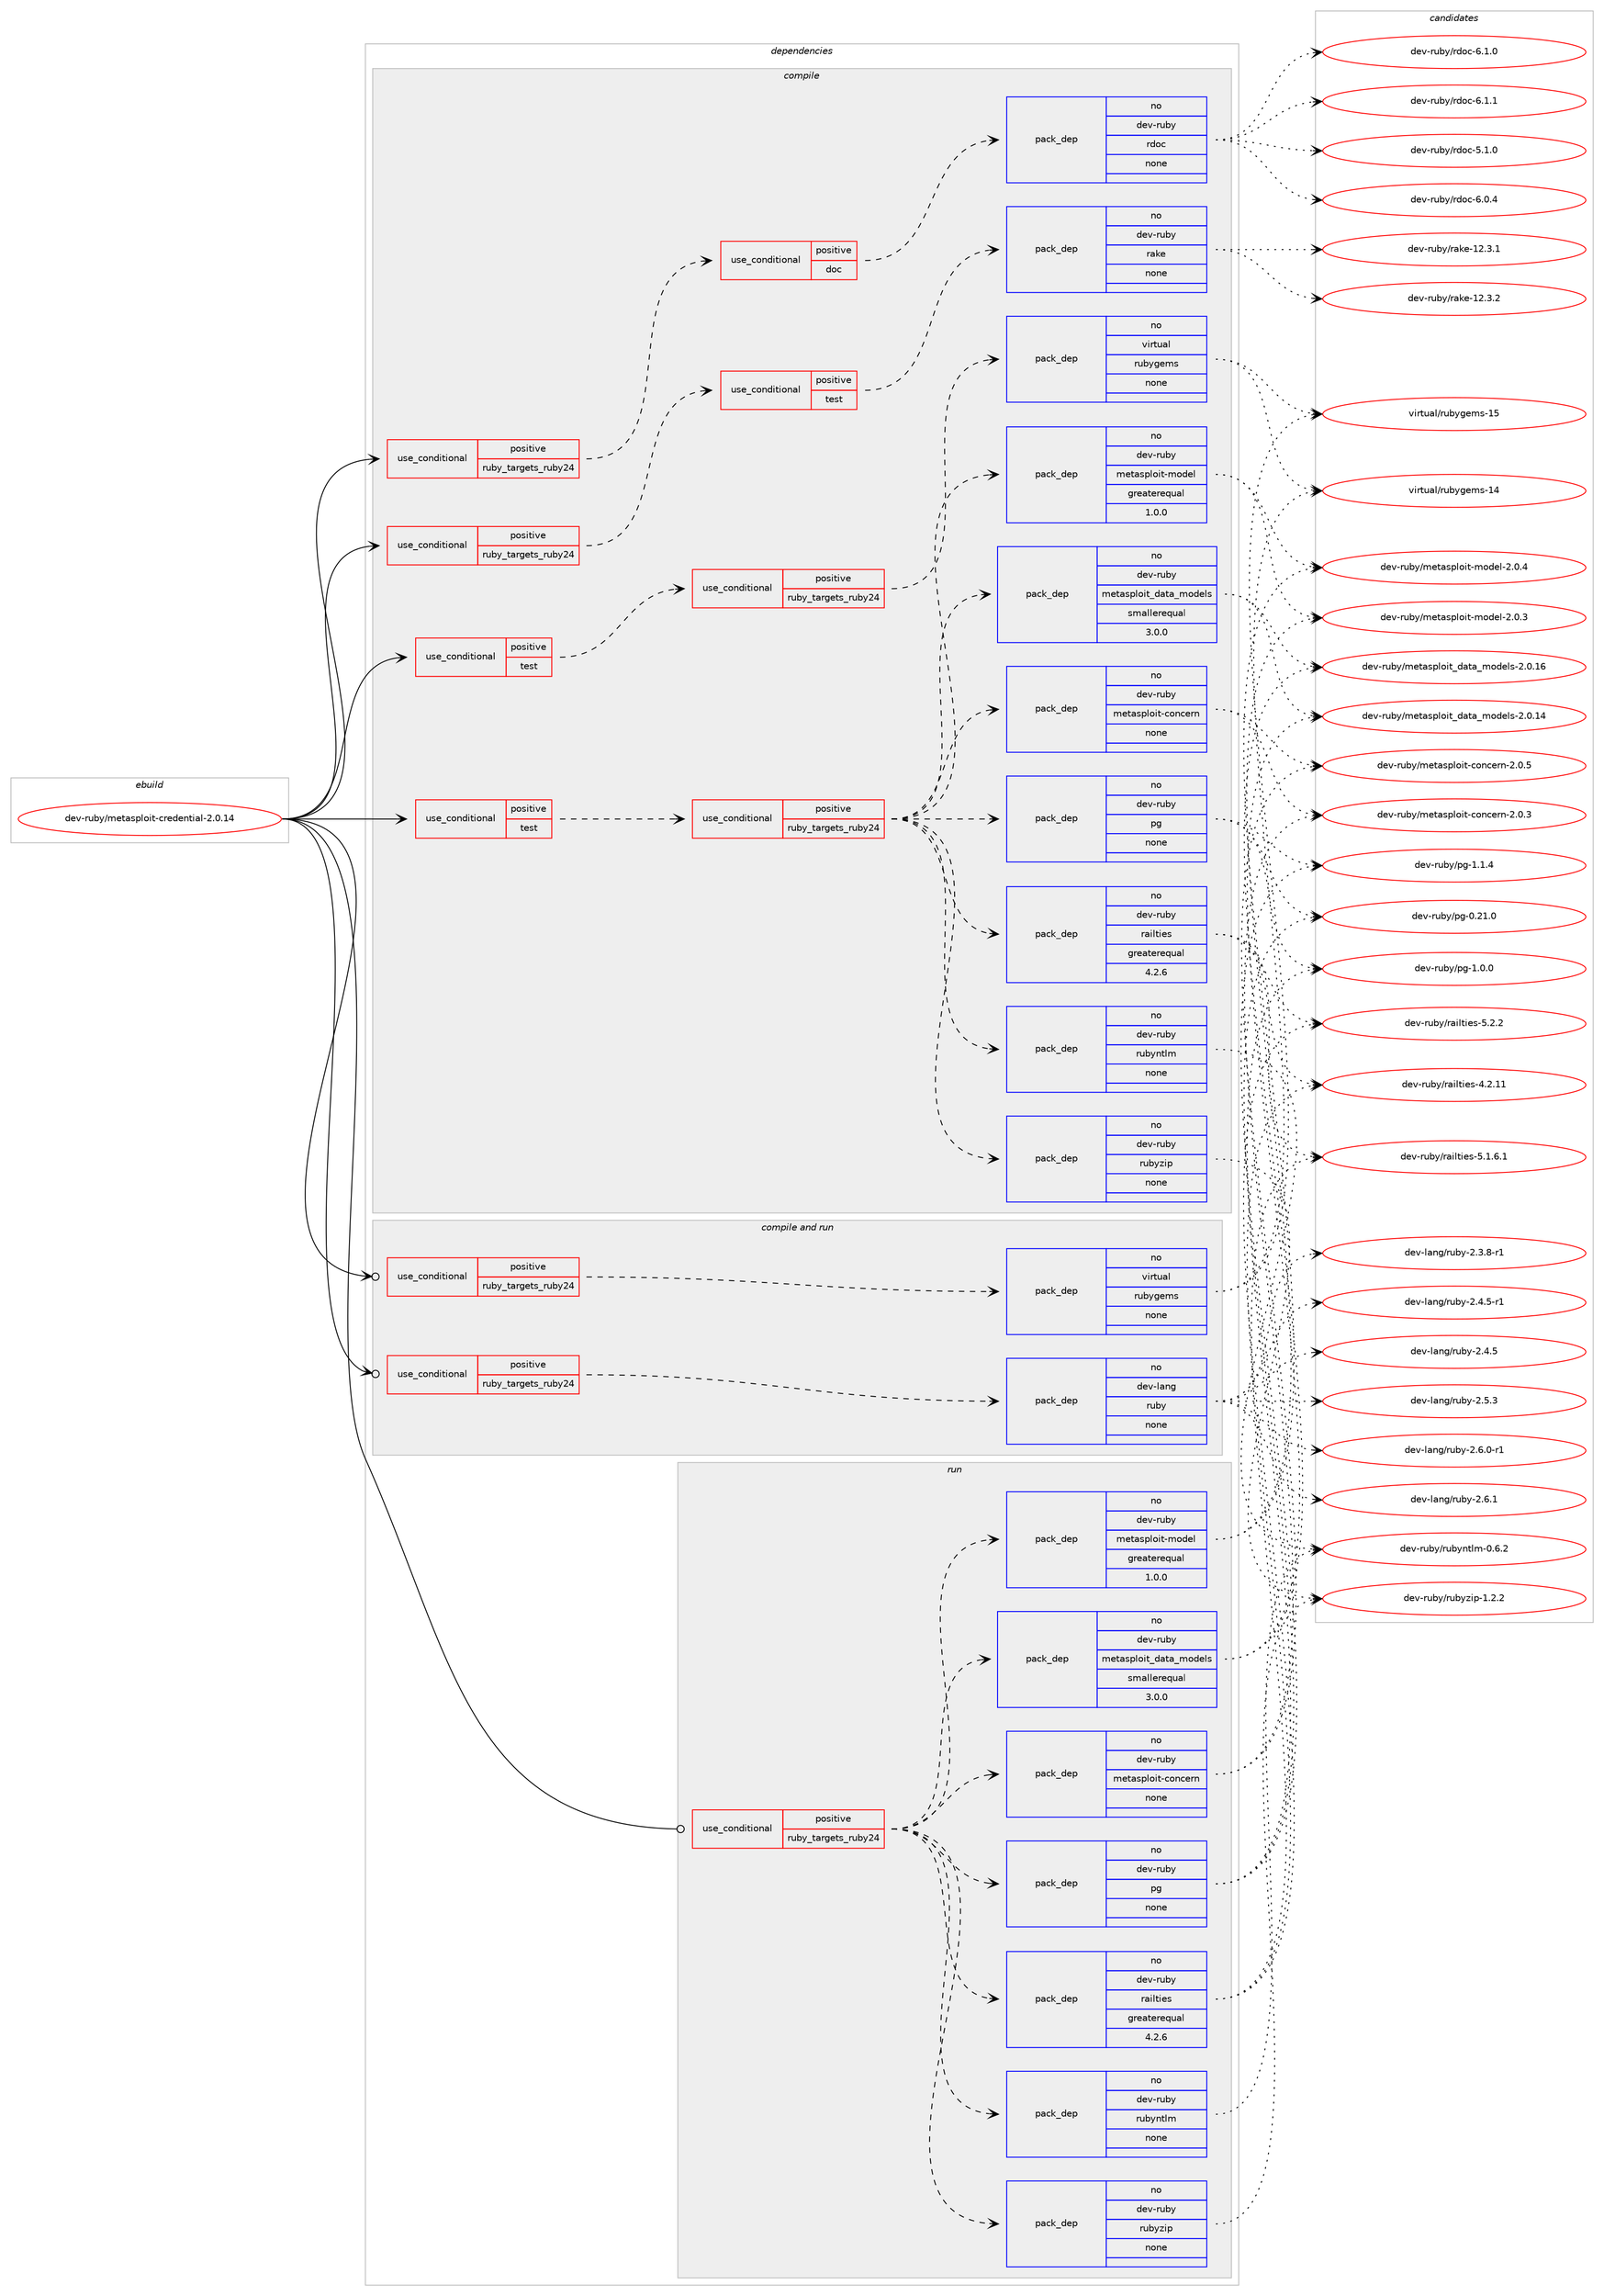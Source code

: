 digraph prolog {

# *************
# Graph options
# *************

newrank=true;
concentrate=true;
compound=true;
graph [rankdir=LR,fontname=Helvetica,fontsize=10,ranksep=1.5];#, ranksep=2.5, nodesep=0.2];
edge  [arrowhead=vee];
node  [fontname=Helvetica,fontsize=10];

# **********
# The ebuild
# **********

subgraph cluster_leftcol {
color=gray;
rank=same;
label=<<i>ebuild</i>>;
id [label="dev-ruby/metasploit-credential-2.0.14", color=red, width=4, href="../dev-ruby/metasploit-credential-2.0.14.svg"];
}

# ****************
# The dependencies
# ****************

subgraph cluster_midcol {
color=gray;
label=<<i>dependencies</i>>;
subgraph cluster_compile {
fillcolor="#eeeeee";
style=filled;
label=<<i>compile</i>>;
subgraph cond405402 {
dependency1504024 [label=<<TABLE BORDER="0" CELLBORDER="1" CELLSPACING="0" CELLPADDING="4"><TR><TD ROWSPAN="3" CELLPADDING="10">use_conditional</TD></TR><TR><TD>positive</TD></TR><TR><TD>ruby_targets_ruby24</TD></TR></TABLE>>, shape=none, color=red];
subgraph cond405403 {
dependency1504025 [label=<<TABLE BORDER="0" CELLBORDER="1" CELLSPACING="0" CELLPADDING="4"><TR><TD ROWSPAN="3" CELLPADDING="10">use_conditional</TD></TR><TR><TD>positive</TD></TR><TR><TD>doc</TD></TR></TABLE>>, shape=none, color=red];
subgraph pack1075161 {
dependency1504026 [label=<<TABLE BORDER="0" CELLBORDER="1" CELLSPACING="0" CELLPADDING="4" WIDTH="220"><TR><TD ROWSPAN="6" CELLPADDING="30">pack_dep</TD></TR><TR><TD WIDTH="110">no</TD></TR><TR><TD>dev-ruby</TD></TR><TR><TD>rdoc</TD></TR><TR><TD>none</TD></TR><TR><TD></TD></TR></TABLE>>, shape=none, color=blue];
}
dependency1504025:e -> dependency1504026:w [weight=20,style="dashed",arrowhead="vee"];
}
dependency1504024:e -> dependency1504025:w [weight=20,style="dashed",arrowhead="vee"];
}
id:e -> dependency1504024:w [weight=20,style="solid",arrowhead="vee"];
subgraph cond405404 {
dependency1504027 [label=<<TABLE BORDER="0" CELLBORDER="1" CELLSPACING="0" CELLPADDING="4"><TR><TD ROWSPAN="3" CELLPADDING="10">use_conditional</TD></TR><TR><TD>positive</TD></TR><TR><TD>ruby_targets_ruby24</TD></TR></TABLE>>, shape=none, color=red];
subgraph cond405405 {
dependency1504028 [label=<<TABLE BORDER="0" CELLBORDER="1" CELLSPACING="0" CELLPADDING="4"><TR><TD ROWSPAN="3" CELLPADDING="10">use_conditional</TD></TR><TR><TD>positive</TD></TR><TR><TD>test</TD></TR></TABLE>>, shape=none, color=red];
subgraph pack1075162 {
dependency1504029 [label=<<TABLE BORDER="0" CELLBORDER="1" CELLSPACING="0" CELLPADDING="4" WIDTH="220"><TR><TD ROWSPAN="6" CELLPADDING="30">pack_dep</TD></TR><TR><TD WIDTH="110">no</TD></TR><TR><TD>dev-ruby</TD></TR><TR><TD>rake</TD></TR><TR><TD>none</TD></TR><TR><TD></TD></TR></TABLE>>, shape=none, color=blue];
}
dependency1504028:e -> dependency1504029:w [weight=20,style="dashed",arrowhead="vee"];
}
dependency1504027:e -> dependency1504028:w [weight=20,style="dashed",arrowhead="vee"];
}
id:e -> dependency1504027:w [weight=20,style="solid",arrowhead="vee"];
subgraph cond405406 {
dependency1504030 [label=<<TABLE BORDER="0" CELLBORDER="1" CELLSPACING="0" CELLPADDING="4"><TR><TD ROWSPAN="3" CELLPADDING="10">use_conditional</TD></TR><TR><TD>positive</TD></TR><TR><TD>test</TD></TR></TABLE>>, shape=none, color=red];
subgraph cond405407 {
dependency1504031 [label=<<TABLE BORDER="0" CELLBORDER="1" CELLSPACING="0" CELLPADDING="4"><TR><TD ROWSPAN="3" CELLPADDING="10">use_conditional</TD></TR><TR><TD>positive</TD></TR><TR><TD>ruby_targets_ruby24</TD></TR></TABLE>>, shape=none, color=red];
subgraph pack1075163 {
dependency1504032 [label=<<TABLE BORDER="0" CELLBORDER="1" CELLSPACING="0" CELLPADDING="4" WIDTH="220"><TR><TD ROWSPAN="6" CELLPADDING="30">pack_dep</TD></TR><TR><TD WIDTH="110">no</TD></TR><TR><TD>dev-ruby</TD></TR><TR><TD>metasploit-concern</TD></TR><TR><TD>none</TD></TR><TR><TD></TD></TR></TABLE>>, shape=none, color=blue];
}
dependency1504031:e -> dependency1504032:w [weight=20,style="dashed",arrowhead="vee"];
subgraph pack1075164 {
dependency1504033 [label=<<TABLE BORDER="0" CELLBORDER="1" CELLSPACING="0" CELLPADDING="4" WIDTH="220"><TR><TD ROWSPAN="6" CELLPADDING="30">pack_dep</TD></TR><TR><TD WIDTH="110">no</TD></TR><TR><TD>dev-ruby</TD></TR><TR><TD>metasploit_data_models</TD></TR><TR><TD>smallerequal</TD></TR><TR><TD>3.0.0</TD></TR></TABLE>>, shape=none, color=blue];
}
dependency1504031:e -> dependency1504033:w [weight=20,style="dashed",arrowhead="vee"];
subgraph pack1075165 {
dependency1504034 [label=<<TABLE BORDER="0" CELLBORDER="1" CELLSPACING="0" CELLPADDING="4" WIDTH="220"><TR><TD ROWSPAN="6" CELLPADDING="30">pack_dep</TD></TR><TR><TD WIDTH="110">no</TD></TR><TR><TD>dev-ruby</TD></TR><TR><TD>metasploit-model</TD></TR><TR><TD>greaterequal</TD></TR><TR><TD>1.0.0</TD></TR></TABLE>>, shape=none, color=blue];
}
dependency1504031:e -> dependency1504034:w [weight=20,style="dashed",arrowhead="vee"];
subgraph pack1075166 {
dependency1504035 [label=<<TABLE BORDER="0" CELLBORDER="1" CELLSPACING="0" CELLPADDING="4" WIDTH="220"><TR><TD ROWSPAN="6" CELLPADDING="30">pack_dep</TD></TR><TR><TD WIDTH="110">no</TD></TR><TR><TD>dev-ruby</TD></TR><TR><TD>rubyzip</TD></TR><TR><TD>none</TD></TR><TR><TD></TD></TR></TABLE>>, shape=none, color=blue];
}
dependency1504031:e -> dependency1504035:w [weight=20,style="dashed",arrowhead="vee"];
subgraph pack1075167 {
dependency1504036 [label=<<TABLE BORDER="0" CELLBORDER="1" CELLSPACING="0" CELLPADDING="4" WIDTH="220"><TR><TD ROWSPAN="6" CELLPADDING="30">pack_dep</TD></TR><TR><TD WIDTH="110">no</TD></TR><TR><TD>dev-ruby</TD></TR><TR><TD>rubyntlm</TD></TR><TR><TD>none</TD></TR><TR><TD></TD></TR></TABLE>>, shape=none, color=blue];
}
dependency1504031:e -> dependency1504036:w [weight=20,style="dashed",arrowhead="vee"];
subgraph pack1075168 {
dependency1504037 [label=<<TABLE BORDER="0" CELLBORDER="1" CELLSPACING="0" CELLPADDING="4" WIDTH="220"><TR><TD ROWSPAN="6" CELLPADDING="30">pack_dep</TD></TR><TR><TD WIDTH="110">no</TD></TR><TR><TD>dev-ruby</TD></TR><TR><TD>railties</TD></TR><TR><TD>greaterequal</TD></TR><TR><TD>4.2.6</TD></TR></TABLE>>, shape=none, color=blue];
}
dependency1504031:e -> dependency1504037:w [weight=20,style="dashed",arrowhead="vee"];
subgraph pack1075169 {
dependency1504038 [label=<<TABLE BORDER="0" CELLBORDER="1" CELLSPACING="0" CELLPADDING="4" WIDTH="220"><TR><TD ROWSPAN="6" CELLPADDING="30">pack_dep</TD></TR><TR><TD WIDTH="110">no</TD></TR><TR><TD>dev-ruby</TD></TR><TR><TD>pg</TD></TR><TR><TD>none</TD></TR><TR><TD></TD></TR></TABLE>>, shape=none, color=blue];
}
dependency1504031:e -> dependency1504038:w [weight=20,style="dashed",arrowhead="vee"];
}
dependency1504030:e -> dependency1504031:w [weight=20,style="dashed",arrowhead="vee"];
}
id:e -> dependency1504030:w [weight=20,style="solid",arrowhead="vee"];
subgraph cond405408 {
dependency1504039 [label=<<TABLE BORDER="0" CELLBORDER="1" CELLSPACING="0" CELLPADDING="4"><TR><TD ROWSPAN="3" CELLPADDING="10">use_conditional</TD></TR><TR><TD>positive</TD></TR><TR><TD>test</TD></TR></TABLE>>, shape=none, color=red];
subgraph cond405409 {
dependency1504040 [label=<<TABLE BORDER="0" CELLBORDER="1" CELLSPACING="0" CELLPADDING="4"><TR><TD ROWSPAN="3" CELLPADDING="10">use_conditional</TD></TR><TR><TD>positive</TD></TR><TR><TD>ruby_targets_ruby24</TD></TR></TABLE>>, shape=none, color=red];
subgraph pack1075170 {
dependency1504041 [label=<<TABLE BORDER="0" CELLBORDER="1" CELLSPACING="0" CELLPADDING="4" WIDTH="220"><TR><TD ROWSPAN="6" CELLPADDING="30">pack_dep</TD></TR><TR><TD WIDTH="110">no</TD></TR><TR><TD>virtual</TD></TR><TR><TD>rubygems</TD></TR><TR><TD>none</TD></TR><TR><TD></TD></TR></TABLE>>, shape=none, color=blue];
}
dependency1504040:e -> dependency1504041:w [weight=20,style="dashed",arrowhead="vee"];
}
dependency1504039:e -> dependency1504040:w [weight=20,style="dashed",arrowhead="vee"];
}
id:e -> dependency1504039:w [weight=20,style="solid",arrowhead="vee"];
}
subgraph cluster_compileandrun {
fillcolor="#eeeeee";
style=filled;
label=<<i>compile and run</i>>;
subgraph cond405410 {
dependency1504042 [label=<<TABLE BORDER="0" CELLBORDER="1" CELLSPACING="0" CELLPADDING="4"><TR><TD ROWSPAN="3" CELLPADDING="10">use_conditional</TD></TR><TR><TD>positive</TD></TR><TR><TD>ruby_targets_ruby24</TD></TR></TABLE>>, shape=none, color=red];
subgraph pack1075171 {
dependency1504043 [label=<<TABLE BORDER="0" CELLBORDER="1" CELLSPACING="0" CELLPADDING="4" WIDTH="220"><TR><TD ROWSPAN="6" CELLPADDING="30">pack_dep</TD></TR><TR><TD WIDTH="110">no</TD></TR><TR><TD>dev-lang</TD></TR><TR><TD>ruby</TD></TR><TR><TD>none</TD></TR><TR><TD></TD></TR></TABLE>>, shape=none, color=blue];
}
dependency1504042:e -> dependency1504043:w [weight=20,style="dashed",arrowhead="vee"];
}
id:e -> dependency1504042:w [weight=20,style="solid",arrowhead="odotvee"];
subgraph cond405411 {
dependency1504044 [label=<<TABLE BORDER="0" CELLBORDER="1" CELLSPACING="0" CELLPADDING="4"><TR><TD ROWSPAN="3" CELLPADDING="10">use_conditional</TD></TR><TR><TD>positive</TD></TR><TR><TD>ruby_targets_ruby24</TD></TR></TABLE>>, shape=none, color=red];
subgraph pack1075172 {
dependency1504045 [label=<<TABLE BORDER="0" CELLBORDER="1" CELLSPACING="0" CELLPADDING="4" WIDTH="220"><TR><TD ROWSPAN="6" CELLPADDING="30">pack_dep</TD></TR><TR><TD WIDTH="110">no</TD></TR><TR><TD>virtual</TD></TR><TR><TD>rubygems</TD></TR><TR><TD>none</TD></TR><TR><TD></TD></TR></TABLE>>, shape=none, color=blue];
}
dependency1504044:e -> dependency1504045:w [weight=20,style="dashed",arrowhead="vee"];
}
id:e -> dependency1504044:w [weight=20,style="solid",arrowhead="odotvee"];
}
subgraph cluster_run {
fillcolor="#eeeeee";
style=filled;
label=<<i>run</i>>;
subgraph cond405412 {
dependency1504046 [label=<<TABLE BORDER="0" CELLBORDER="1" CELLSPACING="0" CELLPADDING="4"><TR><TD ROWSPAN="3" CELLPADDING="10">use_conditional</TD></TR><TR><TD>positive</TD></TR><TR><TD>ruby_targets_ruby24</TD></TR></TABLE>>, shape=none, color=red];
subgraph pack1075173 {
dependency1504047 [label=<<TABLE BORDER="0" CELLBORDER="1" CELLSPACING="0" CELLPADDING="4" WIDTH="220"><TR><TD ROWSPAN="6" CELLPADDING="30">pack_dep</TD></TR><TR><TD WIDTH="110">no</TD></TR><TR><TD>dev-ruby</TD></TR><TR><TD>metasploit-concern</TD></TR><TR><TD>none</TD></TR><TR><TD></TD></TR></TABLE>>, shape=none, color=blue];
}
dependency1504046:e -> dependency1504047:w [weight=20,style="dashed",arrowhead="vee"];
subgraph pack1075174 {
dependency1504048 [label=<<TABLE BORDER="0" CELLBORDER="1" CELLSPACING="0" CELLPADDING="4" WIDTH="220"><TR><TD ROWSPAN="6" CELLPADDING="30">pack_dep</TD></TR><TR><TD WIDTH="110">no</TD></TR><TR><TD>dev-ruby</TD></TR><TR><TD>metasploit_data_models</TD></TR><TR><TD>smallerequal</TD></TR><TR><TD>3.0.0</TD></TR></TABLE>>, shape=none, color=blue];
}
dependency1504046:e -> dependency1504048:w [weight=20,style="dashed",arrowhead="vee"];
subgraph pack1075175 {
dependency1504049 [label=<<TABLE BORDER="0" CELLBORDER="1" CELLSPACING="0" CELLPADDING="4" WIDTH="220"><TR><TD ROWSPAN="6" CELLPADDING="30">pack_dep</TD></TR><TR><TD WIDTH="110">no</TD></TR><TR><TD>dev-ruby</TD></TR><TR><TD>metasploit-model</TD></TR><TR><TD>greaterequal</TD></TR><TR><TD>1.0.0</TD></TR></TABLE>>, shape=none, color=blue];
}
dependency1504046:e -> dependency1504049:w [weight=20,style="dashed",arrowhead="vee"];
subgraph pack1075176 {
dependency1504050 [label=<<TABLE BORDER="0" CELLBORDER="1" CELLSPACING="0" CELLPADDING="4" WIDTH="220"><TR><TD ROWSPAN="6" CELLPADDING="30">pack_dep</TD></TR><TR><TD WIDTH="110">no</TD></TR><TR><TD>dev-ruby</TD></TR><TR><TD>rubyzip</TD></TR><TR><TD>none</TD></TR><TR><TD></TD></TR></TABLE>>, shape=none, color=blue];
}
dependency1504046:e -> dependency1504050:w [weight=20,style="dashed",arrowhead="vee"];
subgraph pack1075177 {
dependency1504051 [label=<<TABLE BORDER="0" CELLBORDER="1" CELLSPACING="0" CELLPADDING="4" WIDTH="220"><TR><TD ROWSPAN="6" CELLPADDING="30">pack_dep</TD></TR><TR><TD WIDTH="110">no</TD></TR><TR><TD>dev-ruby</TD></TR><TR><TD>rubyntlm</TD></TR><TR><TD>none</TD></TR><TR><TD></TD></TR></TABLE>>, shape=none, color=blue];
}
dependency1504046:e -> dependency1504051:w [weight=20,style="dashed",arrowhead="vee"];
subgraph pack1075178 {
dependency1504052 [label=<<TABLE BORDER="0" CELLBORDER="1" CELLSPACING="0" CELLPADDING="4" WIDTH="220"><TR><TD ROWSPAN="6" CELLPADDING="30">pack_dep</TD></TR><TR><TD WIDTH="110">no</TD></TR><TR><TD>dev-ruby</TD></TR><TR><TD>railties</TD></TR><TR><TD>greaterequal</TD></TR><TR><TD>4.2.6</TD></TR></TABLE>>, shape=none, color=blue];
}
dependency1504046:e -> dependency1504052:w [weight=20,style="dashed",arrowhead="vee"];
subgraph pack1075179 {
dependency1504053 [label=<<TABLE BORDER="0" CELLBORDER="1" CELLSPACING="0" CELLPADDING="4" WIDTH="220"><TR><TD ROWSPAN="6" CELLPADDING="30">pack_dep</TD></TR><TR><TD WIDTH="110">no</TD></TR><TR><TD>dev-ruby</TD></TR><TR><TD>pg</TD></TR><TR><TD>none</TD></TR><TR><TD></TD></TR></TABLE>>, shape=none, color=blue];
}
dependency1504046:e -> dependency1504053:w [weight=20,style="dashed",arrowhead="vee"];
}
id:e -> dependency1504046:w [weight=20,style="solid",arrowhead="odot"];
}
}

# **************
# The candidates
# **************

subgraph cluster_choices {
rank=same;
color=gray;
label=<<i>candidates</i>>;

subgraph choice1075161 {
color=black;
nodesep=1;
choice10010111845114117981214711410011199455346494648 [label="dev-ruby/rdoc-5.1.0", color=red, width=4,href="../dev-ruby/rdoc-5.1.0.svg"];
choice10010111845114117981214711410011199455446484652 [label="dev-ruby/rdoc-6.0.4", color=red, width=4,href="../dev-ruby/rdoc-6.0.4.svg"];
choice10010111845114117981214711410011199455446494648 [label="dev-ruby/rdoc-6.1.0", color=red, width=4,href="../dev-ruby/rdoc-6.1.0.svg"];
choice10010111845114117981214711410011199455446494649 [label="dev-ruby/rdoc-6.1.1", color=red, width=4,href="../dev-ruby/rdoc-6.1.1.svg"];
dependency1504026:e -> choice10010111845114117981214711410011199455346494648:w [style=dotted,weight="100"];
dependency1504026:e -> choice10010111845114117981214711410011199455446484652:w [style=dotted,weight="100"];
dependency1504026:e -> choice10010111845114117981214711410011199455446494648:w [style=dotted,weight="100"];
dependency1504026:e -> choice10010111845114117981214711410011199455446494649:w [style=dotted,weight="100"];
}
subgraph choice1075162 {
color=black;
nodesep=1;
choice1001011184511411798121471149710710145495046514649 [label="dev-ruby/rake-12.3.1", color=red, width=4,href="../dev-ruby/rake-12.3.1.svg"];
choice1001011184511411798121471149710710145495046514650 [label="dev-ruby/rake-12.3.2", color=red, width=4,href="../dev-ruby/rake-12.3.2.svg"];
dependency1504029:e -> choice1001011184511411798121471149710710145495046514649:w [style=dotted,weight="100"];
dependency1504029:e -> choice1001011184511411798121471149710710145495046514650:w [style=dotted,weight="100"];
}
subgraph choice1075163 {
color=black;
nodesep=1;
choice10010111845114117981214710910111697115112108111105116459911111099101114110455046484651 [label="dev-ruby/metasploit-concern-2.0.3", color=red, width=4,href="../dev-ruby/metasploit-concern-2.0.3.svg"];
choice10010111845114117981214710910111697115112108111105116459911111099101114110455046484653 [label="dev-ruby/metasploit-concern-2.0.5", color=red, width=4,href="../dev-ruby/metasploit-concern-2.0.5.svg"];
dependency1504032:e -> choice10010111845114117981214710910111697115112108111105116459911111099101114110455046484651:w [style=dotted,weight="100"];
dependency1504032:e -> choice10010111845114117981214710910111697115112108111105116459911111099101114110455046484653:w [style=dotted,weight="100"];
}
subgraph choice1075164 {
color=black;
nodesep=1;
choice100101118451141179812147109101116971151121081111051169510097116979510911110010110811545504648464952 [label="dev-ruby/metasploit_data_models-2.0.14", color=red, width=4,href="../dev-ruby/metasploit_data_models-2.0.14.svg"];
choice100101118451141179812147109101116971151121081111051169510097116979510911110010110811545504648464954 [label="dev-ruby/metasploit_data_models-2.0.16", color=red, width=4,href="../dev-ruby/metasploit_data_models-2.0.16.svg"];
dependency1504033:e -> choice100101118451141179812147109101116971151121081111051169510097116979510911110010110811545504648464952:w [style=dotted,weight="100"];
dependency1504033:e -> choice100101118451141179812147109101116971151121081111051169510097116979510911110010110811545504648464954:w [style=dotted,weight="100"];
}
subgraph choice1075165 {
color=black;
nodesep=1;
choice1001011184511411798121471091011169711511210811110511645109111100101108455046484651 [label="dev-ruby/metasploit-model-2.0.3", color=red, width=4,href="../dev-ruby/metasploit-model-2.0.3.svg"];
choice1001011184511411798121471091011169711511210811110511645109111100101108455046484652 [label="dev-ruby/metasploit-model-2.0.4", color=red, width=4,href="../dev-ruby/metasploit-model-2.0.4.svg"];
dependency1504034:e -> choice1001011184511411798121471091011169711511210811110511645109111100101108455046484651:w [style=dotted,weight="100"];
dependency1504034:e -> choice1001011184511411798121471091011169711511210811110511645109111100101108455046484652:w [style=dotted,weight="100"];
}
subgraph choice1075166 {
color=black;
nodesep=1;
choice10010111845114117981214711411798121122105112454946504650 [label="dev-ruby/rubyzip-1.2.2", color=red, width=4,href="../dev-ruby/rubyzip-1.2.2.svg"];
dependency1504035:e -> choice10010111845114117981214711411798121122105112454946504650:w [style=dotted,weight="100"];
}
subgraph choice1075167 {
color=black;
nodesep=1;
choice10010111845114117981214711411798121110116108109454846544650 [label="dev-ruby/rubyntlm-0.6.2", color=red, width=4,href="../dev-ruby/rubyntlm-0.6.2.svg"];
dependency1504036:e -> choice10010111845114117981214711411798121110116108109454846544650:w [style=dotted,weight="100"];
}
subgraph choice1075168 {
color=black;
nodesep=1;
choice1001011184511411798121471149710510811610510111545524650464949 [label="dev-ruby/railties-4.2.11", color=red, width=4,href="../dev-ruby/railties-4.2.11.svg"];
choice100101118451141179812147114971051081161051011154553464946544649 [label="dev-ruby/railties-5.1.6.1", color=red, width=4,href="../dev-ruby/railties-5.1.6.1.svg"];
choice10010111845114117981214711497105108116105101115455346504650 [label="dev-ruby/railties-5.2.2", color=red, width=4,href="../dev-ruby/railties-5.2.2.svg"];
dependency1504037:e -> choice1001011184511411798121471149710510811610510111545524650464949:w [style=dotted,weight="100"];
dependency1504037:e -> choice100101118451141179812147114971051081161051011154553464946544649:w [style=dotted,weight="100"];
dependency1504037:e -> choice10010111845114117981214711497105108116105101115455346504650:w [style=dotted,weight="100"];
}
subgraph choice1075169 {
color=black;
nodesep=1;
choice10010111845114117981214711210345484650494648 [label="dev-ruby/pg-0.21.0", color=red, width=4,href="../dev-ruby/pg-0.21.0.svg"];
choice100101118451141179812147112103454946484648 [label="dev-ruby/pg-1.0.0", color=red, width=4,href="../dev-ruby/pg-1.0.0.svg"];
choice100101118451141179812147112103454946494652 [label="dev-ruby/pg-1.1.4", color=red, width=4,href="../dev-ruby/pg-1.1.4.svg"];
dependency1504038:e -> choice10010111845114117981214711210345484650494648:w [style=dotted,weight="100"];
dependency1504038:e -> choice100101118451141179812147112103454946484648:w [style=dotted,weight="100"];
dependency1504038:e -> choice100101118451141179812147112103454946494652:w [style=dotted,weight="100"];
}
subgraph choice1075170 {
color=black;
nodesep=1;
choice118105114116117971084711411798121103101109115454952 [label="virtual/rubygems-14", color=red, width=4,href="../virtual/rubygems-14.svg"];
choice118105114116117971084711411798121103101109115454953 [label="virtual/rubygems-15", color=red, width=4,href="../virtual/rubygems-15.svg"];
dependency1504041:e -> choice118105114116117971084711411798121103101109115454952:w [style=dotted,weight="100"];
dependency1504041:e -> choice118105114116117971084711411798121103101109115454953:w [style=dotted,weight="100"];
}
subgraph choice1075171 {
color=black;
nodesep=1;
choice100101118451089711010347114117981214550465146564511449 [label="dev-lang/ruby-2.3.8-r1", color=red, width=4,href="../dev-lang/ruby-2.3.8-r1.svg"];
choice10010111845108971101034711411798121455046524653 [label="dev-lang/ruby-2.4.5", color=red, width=4,href="../dev-lang/ruby-2.4.5.svg"];
choice100101118451089711010347114117981214550465246534511449 [label="dev-lang/ruby-2.4.5-r1", color=red, width=4,href="../dev-lang/ruby-2.4.5-r1.svg"];
choice10010111845108971101034711411798121455046534651 [label="dev-lang/ruby-2.5.3", color=red, width=4,href="../dev-lang/ruby-2.5.3.svg"];
choice100101118451089711010347114117981214550465446484511449 [label="dev-lang/ruby-2.6.0-r1", color=red, width=4,href="../dev-lang/ruby-2.6.0-r1.svg"];
choice10010111845108971101034711411798121455046544649 [label="dev-lang/ruby-2.6.1", color=red, width=4,href="../dev-lang/ruby-2.6.1.svg"];
dependency1504043:e -> choice100101118451089711010347114117981214550465146564511449:w [style=dotted,weight="100"];
dependency1504043:e -> choice10010111845108971101034711411798121455046524653:w [style=dotted,weight="100"];
dependency1504043:e -> choice100101118451089711010347114117981214550465246534511449:w [style=dotted,weight="100"];
dependency1504043:e -> choice10010111845108971101034711411798121455046534651:w [style=dotted,weight="100"];
dependency1504043:e -> choice100101118451089711010347114117981214550465446484511449:w [style=dotted,weight="100"];
dependency1504043:e -> choice10010111845108971101034711411798121455046544649:w [style=dotted,weight="100"];
}
subgraph choice1075172 {
color=black;
nodesep=1;
choice118105114116117971084711411798121103101109115454952 [label="virtual/rubygems-14", color=red, width=4,href="../virtual/rubygems-14.svg"];
choice118105114116117971084711411798121103101109115454953 [label="virtual/rubygems-15", color=red, width=4,href="../virtual/rubygems-15.svg"];
dependency1504045:e -> choice118105114116117971084711411798121103101109115454952:w [style=dotted,weight="100"];
dependency1504045:e -> choice118105114116117971084711411798121103101109115454953:w [style=dotted,weight="100"];
}
subgraph choice1075173 {
color=black;
nodesep=1;
choice10010111845114117981214710910111697115112108111105116459911111099101114110455046484651 [label="dev-ruby/metasploit-concern-2.0.3", color=red, width=4,href="../dev-ruby/metasploit-concern-2.0.3.svg"];
choice10010111845114117981214710910111697115112108111105116459911111099101114110455046484653 [label="dev-ruby/metasploit-concern-2.0.5", color=red, width=4,href="../dev-ruby/metasploit-concern-2.0.5.svg"];
dependency1504047:e -> choice10010111845114117981214710910111697115112108111105116459911111099101114110455046484651:w [style=dotted,weight="100"];
dependency1504047:e -> choice10010111845114117981214710910111697115112108111105116459911111099101114110455046484653:w [style=dotted,weight="100"];
}
subgraph choice1075174 {
color=black;
nodesep=1;
choice100101118451141179812147109101116971151121081111051169510097116979510911110010110811545504648464952 [label="dev-ruby/metasploit_data_models-2.0.14", color=red, width=4,href="../dev-ruby/metasploit_data_models-2.0.14.svg"];
choice100101118451141179812147109101116971151121081111051169510097116979510911110010110811545504648464954 [label="dev-ruby/metasploit_data_models-2.0.16", color=red, width=4,href="../dev-ruby/metasploit_data_models-2.0.16.svg"];
dependency1504048:e -> choice100101118451141179812147109101116971151121081111051169510097116979510911110010110811545504648464952:w [style=dotted,weight="100"];
dependency1504048:e -> choice100101118451141179812147109101116971151121081111051169510097116979510911110010110811545504648464954:w [style=dotted,weight="100"];
}
subgraph choice1075175 {
color=black;
nodesep=1;
choice1001011184511411798121471091011169711511210811110511645109111100101108455046484651 [label="dev-ruby/metasploit-model-2.0.3", color=red, width=4,href="../dev-ruby/metasploit-model-2.0.3.svg"];
choice1001011184511411798121471091011169711511210811110511645109111100101108455046484652 [label="dev-ruby/metasploit-model-2.0.4", color=red, width=4,href="../dev-ruby/metasploit-model-2.0.4.svg"];
dependency1504049:e -> choice1001011184511411798121471091011169711511210811110511645109111100101108455046484651:w [style=dotted,weight="100"];
dependency1504049:e -> choice1001011184511411798121471091011169711511210811110511645109111100101108455046484652:w [style=dotted,weight="100"];
}
subgraph choice1075176 {
color=black;
nodesep=1;
choice10010111845114117981214711411798121122105112454946504650 [label="dev-ruby/rubyzip-1.2.2", color=red, width=4,href="../dev-ruby/rubyzip-1.2.2.svg"];
dependency1504050:e -> choice10010111845114117981214711411798121122105112454946504650:w [style=dotted,weight="100"];
}
subgraph choice1075177 {
color=black;
nodesep=1;
choice10010111845114117981214711411798121110116108109454846544650 [label="dev-ruby/rubyntlm-0.6.2", color=red, width=4,href="../dev-ruby/rubyntlm-0.6.2.svg"];
dependency1504051:e -> choice10010111845114117981214711411798121110116108109454846544650:w [style=dotted,weight="100"];
}
subgraph choice1075178 {
color=black;
nodesep=1;
choice1001011184511411798121471149710510811610510111545524650464949 [label="dev-ruby/railties-4.2.11", color=red, width=4,href="../dev-ruby/railties-4.2.11.svg"];
choice100101118451141179812147114971051081161051011154553464946544649 [label="dev-ruby/railties-5.1.6.1", color=red, width=4,href="../dev-ruby/railties-5.1.6.1.svg"];
choice10010111845114117981214711497105108116105101115455346504650 [label="dev-ruby/railties-5.2.2", color=red, width=4,href="../dev-ruby/railties-5.2.2.svg"];
dependency1504052:e -> choice1001011184511411798121471149710510811610510111545524650464949:w [style=dotted,weight="100"];
dependency1504052:e -> choice100101118451141179812147114971051081161051011154553464946544649:w [style=dotted,weight="100"];
dependency1504052:e -> choice10010111845114117981214711497105108116105101115455346504650:w [style=dotted,weight="100"];
}
subgraph choice1075179 {
color=black;
nodesep=1;
choice10010111845114117981214711210345484650494648 [label="dev-ruby/pg-0.21.0", color=red, width=4,href="../dev-ruby/pg-0.21.0.svg"];
choice100101118451141179812147112103454946484648 [label="dev-ruby/pg-1.0.0", color=red, width=4,href="../dev-ruby/pg-1.0.0.svg"];
choice100101118451141179812147112103454946494652 [label="dev-ruby/pg-1.1.4", color=red, width=4,href="../dev-ruby/pg-1.1.4.svg"];
dependency1504053:e -> choice10010111845114117981214711210345484650494648:w [style=dotted,weight="100"];
dependency1504053:e -> choice100101118451141179812147112103454946484648:w [style=dotted,weight="100"];
dependency1504053:e -> choice100101118451141179812147112103454946494652:w [style=dotted,weight="100"];
}
}

}
